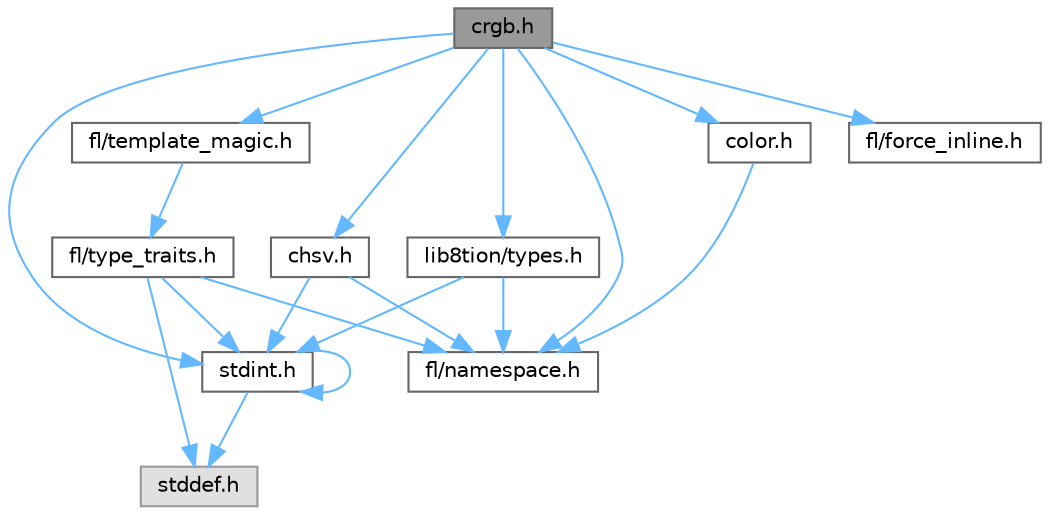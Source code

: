 digraph "crgb.h"
{
 // INTERACTIVE_SVG=YES
 // LATEX_PDF_SIZE
  bgcolor="transparent";
  edge [fontname=Helvetica,fontsize=10,labelfontname=Helvetica,labelfontsize=10];
  node [fontname=Helvetica,fontsize=10,shape=box,height=0.2,width=0.4];
  Node1 [id="Node000001",label="crgb.h",height=0.2,width=0.4,color="gray40", fillcolor="grey60", style="filled", fontcolor="black",tooltip="Defines the red, green, and blue (RGB) pixel struct."];
  Node1 -> Node2 [id="edge1_Node000001_Node000002",color="steelblue1",style="solid",tooltip=" "];
  Node2 [id="Node000002",label="stdint.h",height=0.2,width=0.4,color="grey40", fillcolor="white", style="filled",URL="$df/dd8/stdint_8h.html",tooltip=" "];
  Node2 -> Node3 [id="edge2_Node000002_Node000003",color="steelblue1",style="solid",tooltip=" "];
  Node3 [id="Node000003",label="stddef.h",height=0.2,width=0.4,color="grey60", fillcolor="#E0E0E0", style="filled",tooltip=" "];
  Node2 -> Node2 [id="edge3_Node000002_Node000002",color="steelblue1",style="solid",tooltip=" "];
  Node1 -> Node4 [id="edge4_Node000001_Node000004",color="steelblue1",style="solid",tooltip=" "];
  Node4 [id="Node000004",label="chsv.h",height=0.2,width=0.4,color="grey40", fillcolor="white", style="filled",URL="$d8/dd0/chsv_8h.html",tooltip="Defines the hue, saturation, and value (HSV) pixel struct."];
  Node4 -> Node2 [id="edge5_Node000004_Node000002",color="steelblue1",style="solid",tooltip=" "];
  Node4 -> Node5 [id="edge6_Node000004_Node000005",color="steelblue1",style="solid",tooltip=" "];
  Node5 [id="Node000005",label="fl/namespace.h",height=0.2,width=0.4,color="grey40", fillcolor="white", style="filled",URL="$df/d2a/namespace_8h.html",tooltip="Implements the FastLED namespace macros."];
  Node1 -> Node5 [id="edge7_Node000001_Node000005",color="steelblue1",style="solid",tooltip=" "];
  Node1 -> Node6 [id="edge8_Node000001_Node000006",color="steelblue1",style="solid",tooltip=" "];
  Node6 [id="Node000006",label="color.h",height=0.2,width=0.4,color="grey40", fillcolor="white", style="filled",URL="$d2/d6b/src_2color_8h.html",tooltip="Contains definitions for color correction and temperature."];
  Node6 -> Node5 [id="edge9_Node000006_Node000005",color="steelblue1",style="solid",tooltip=" "];
  Node1 -> Node7 [id="edge10_Node000001_Node000007",color="steelblue1",style="solid",tooltip=" "];
  Node7 [id="Node000007",label="lib8tion/types.h",height=0.2,width=0.4,color="grey40", fillcolor="white", style="filled",URL="$d9/ddf/lib8tion_2types_8h.html",tooltip="Defines fractional types used for lib8tion functions."];
  Node7 -> Node2 [id="edge11_Node000007_Node000002",color="steelblue1",style="solid",tooltip=" "];
  Node7 -> Node5 [id="edge12_Node000007_Node000005",color="steelblue1",style="solid",tooltip=" "];
  Node1 -> Node8 [id="edge13_Node000001_Node000008",color="steelblue1",style="solid",tooltip=" "];
  Node8 [id="Node000008",label="fl/force_inline.h",height=0.2,width=0.4,color="grey40", fillcolor="white", style="filled",URL="$d4/d64/force__inline_8h.html",tooltip=" "];
  Node1 -> Node9 [id="edge14_Node000001_Node000009",color="steelblue1",style="solid",tooltip=" "];
  Node9 [id="Node000009",label="fl/template_magic.h",height=0.2,width=0.4,color="grey40", fillcolor="white", style="filled",URL="$d8/d0c/template__magic_8h.html",tooltip=" "];
  Node9 -> Node10 [id="edge15_Node000009_Node000010",color="steelblue1",style="solid",tooltip=" "];
  Node10 [id="Node000010",label="fl/type_traits.h",height=0.2,width=0.4,color="grey40", fillcolor="white", style="filled",URL="$df/d63/type__traits_8h.html",tooltip=" "];
  Node10 -> Node3 [id="edge16_Node000010_Node000003",color="steelblue1",style="solid",tooltip=" "];
  Node10 -> Node2 [id="edge17_Node000010_Node000002",color="steelblue1",style="solid",tooltip=" "];
  Node10 -> Node5 [id="edge18_Node000010_Node000005",color="steelblue1",style="solid",tooltip=" "];
}
